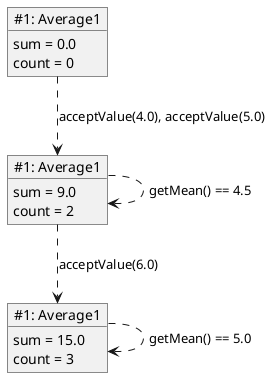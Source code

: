 @startuml
object "~#1: Average1" as average1 {
	sum = 0.0
	count = 0
}
object "~#1: Average1" as average3 {
	sum = 9.0
	count = 2
}
average1 ..> average3: acceptValue(4.0), acceptValue(5.0)
average3 ..> average3: getMean() == 4.5
object "~#1: Average1" as average4 {
	sum = 15.0
	count = 3
}
average3 ..> average4: acceptValue(6.0)
average4 ..> average4: getMean() == 5.0
@enduml
